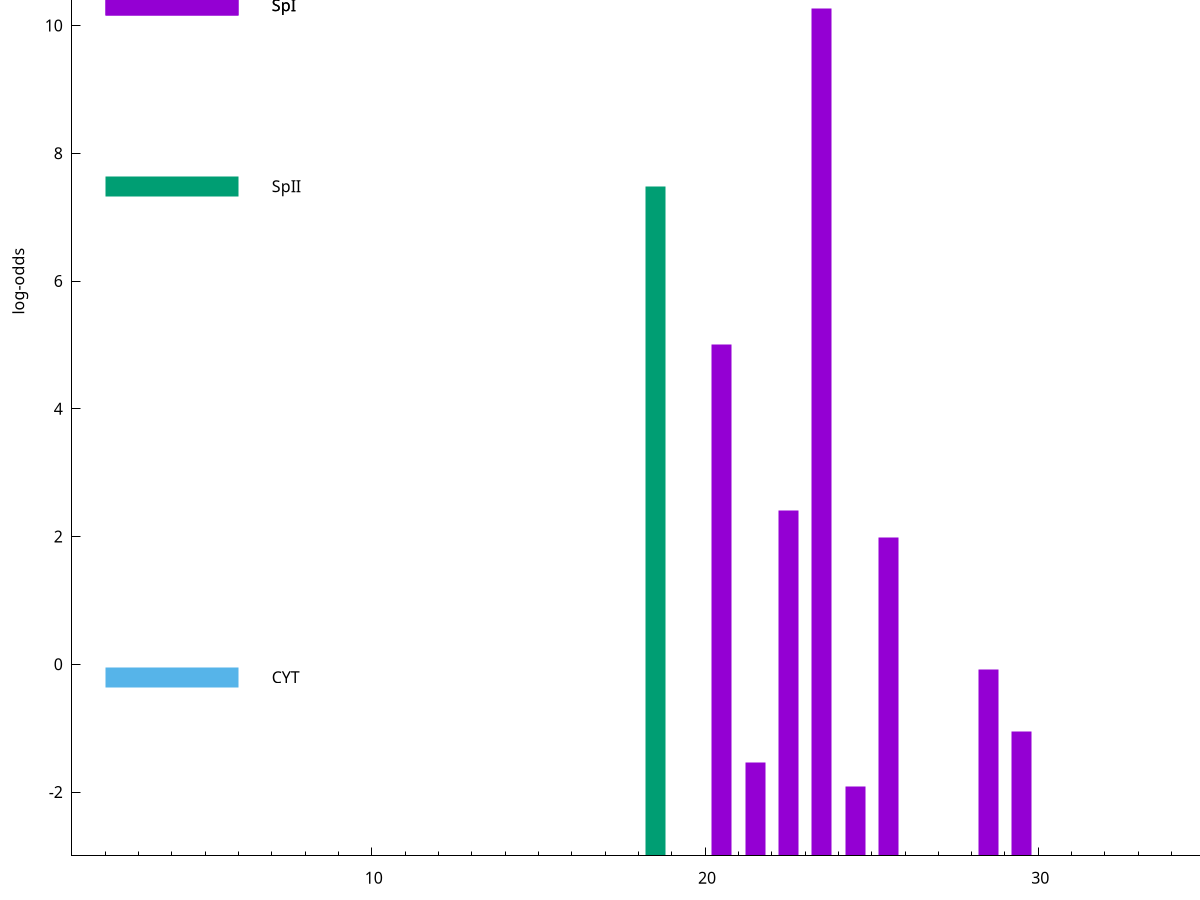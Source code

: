 set title "LipoP predictions for SRR5666534.gff"
set size 2., 1.4
set xrange [1:70] 
set mxtics 10
set yrange [-3:15]
set y2range [0:18]
set ylabel "log-odds"
set term postscript eps color solid "Helvetica" 30
set output "SRR5666534.gff.eps"
set arrow from 2,10.3198 to 6,10.3198 nohead lt 1 lw 20
set label "SpI" at 7,10.3198
set arrow from 2,7.48674 to 6,7.48674 nohead lt 2 lw 20
set label "SpII" at 7,7.48674
set arrow from 2,-0.200913 to 6,-0.200913 nohead lt 3 lw 20
set label "CYT" at 7,-0.200913
set arrow from 2,10.3198 to 6,10.3198 nohead lt 1 lw 20
set label "SpI" at 7,10.3198
# NOTE: The scores below are the log-odds scores with the threshold
# NOTE: subtracted (a hack to make gnuplot make the histogram all
# NOTE: look nice).
plot "-" axes x1y2 title "" with impulses lt 2 lw 20, "-" axes x1y2 title "" with impulses lt 1 lw 20
18.500000 10.486740
e
23.500000 13.269800
20.500000 8.004170
22.500000 5.411420
25.500000 4.991570
28.500000 2.920241
29.500000 1.946040
21.500000 1.470520
24.500000 1.082280
e
exit
